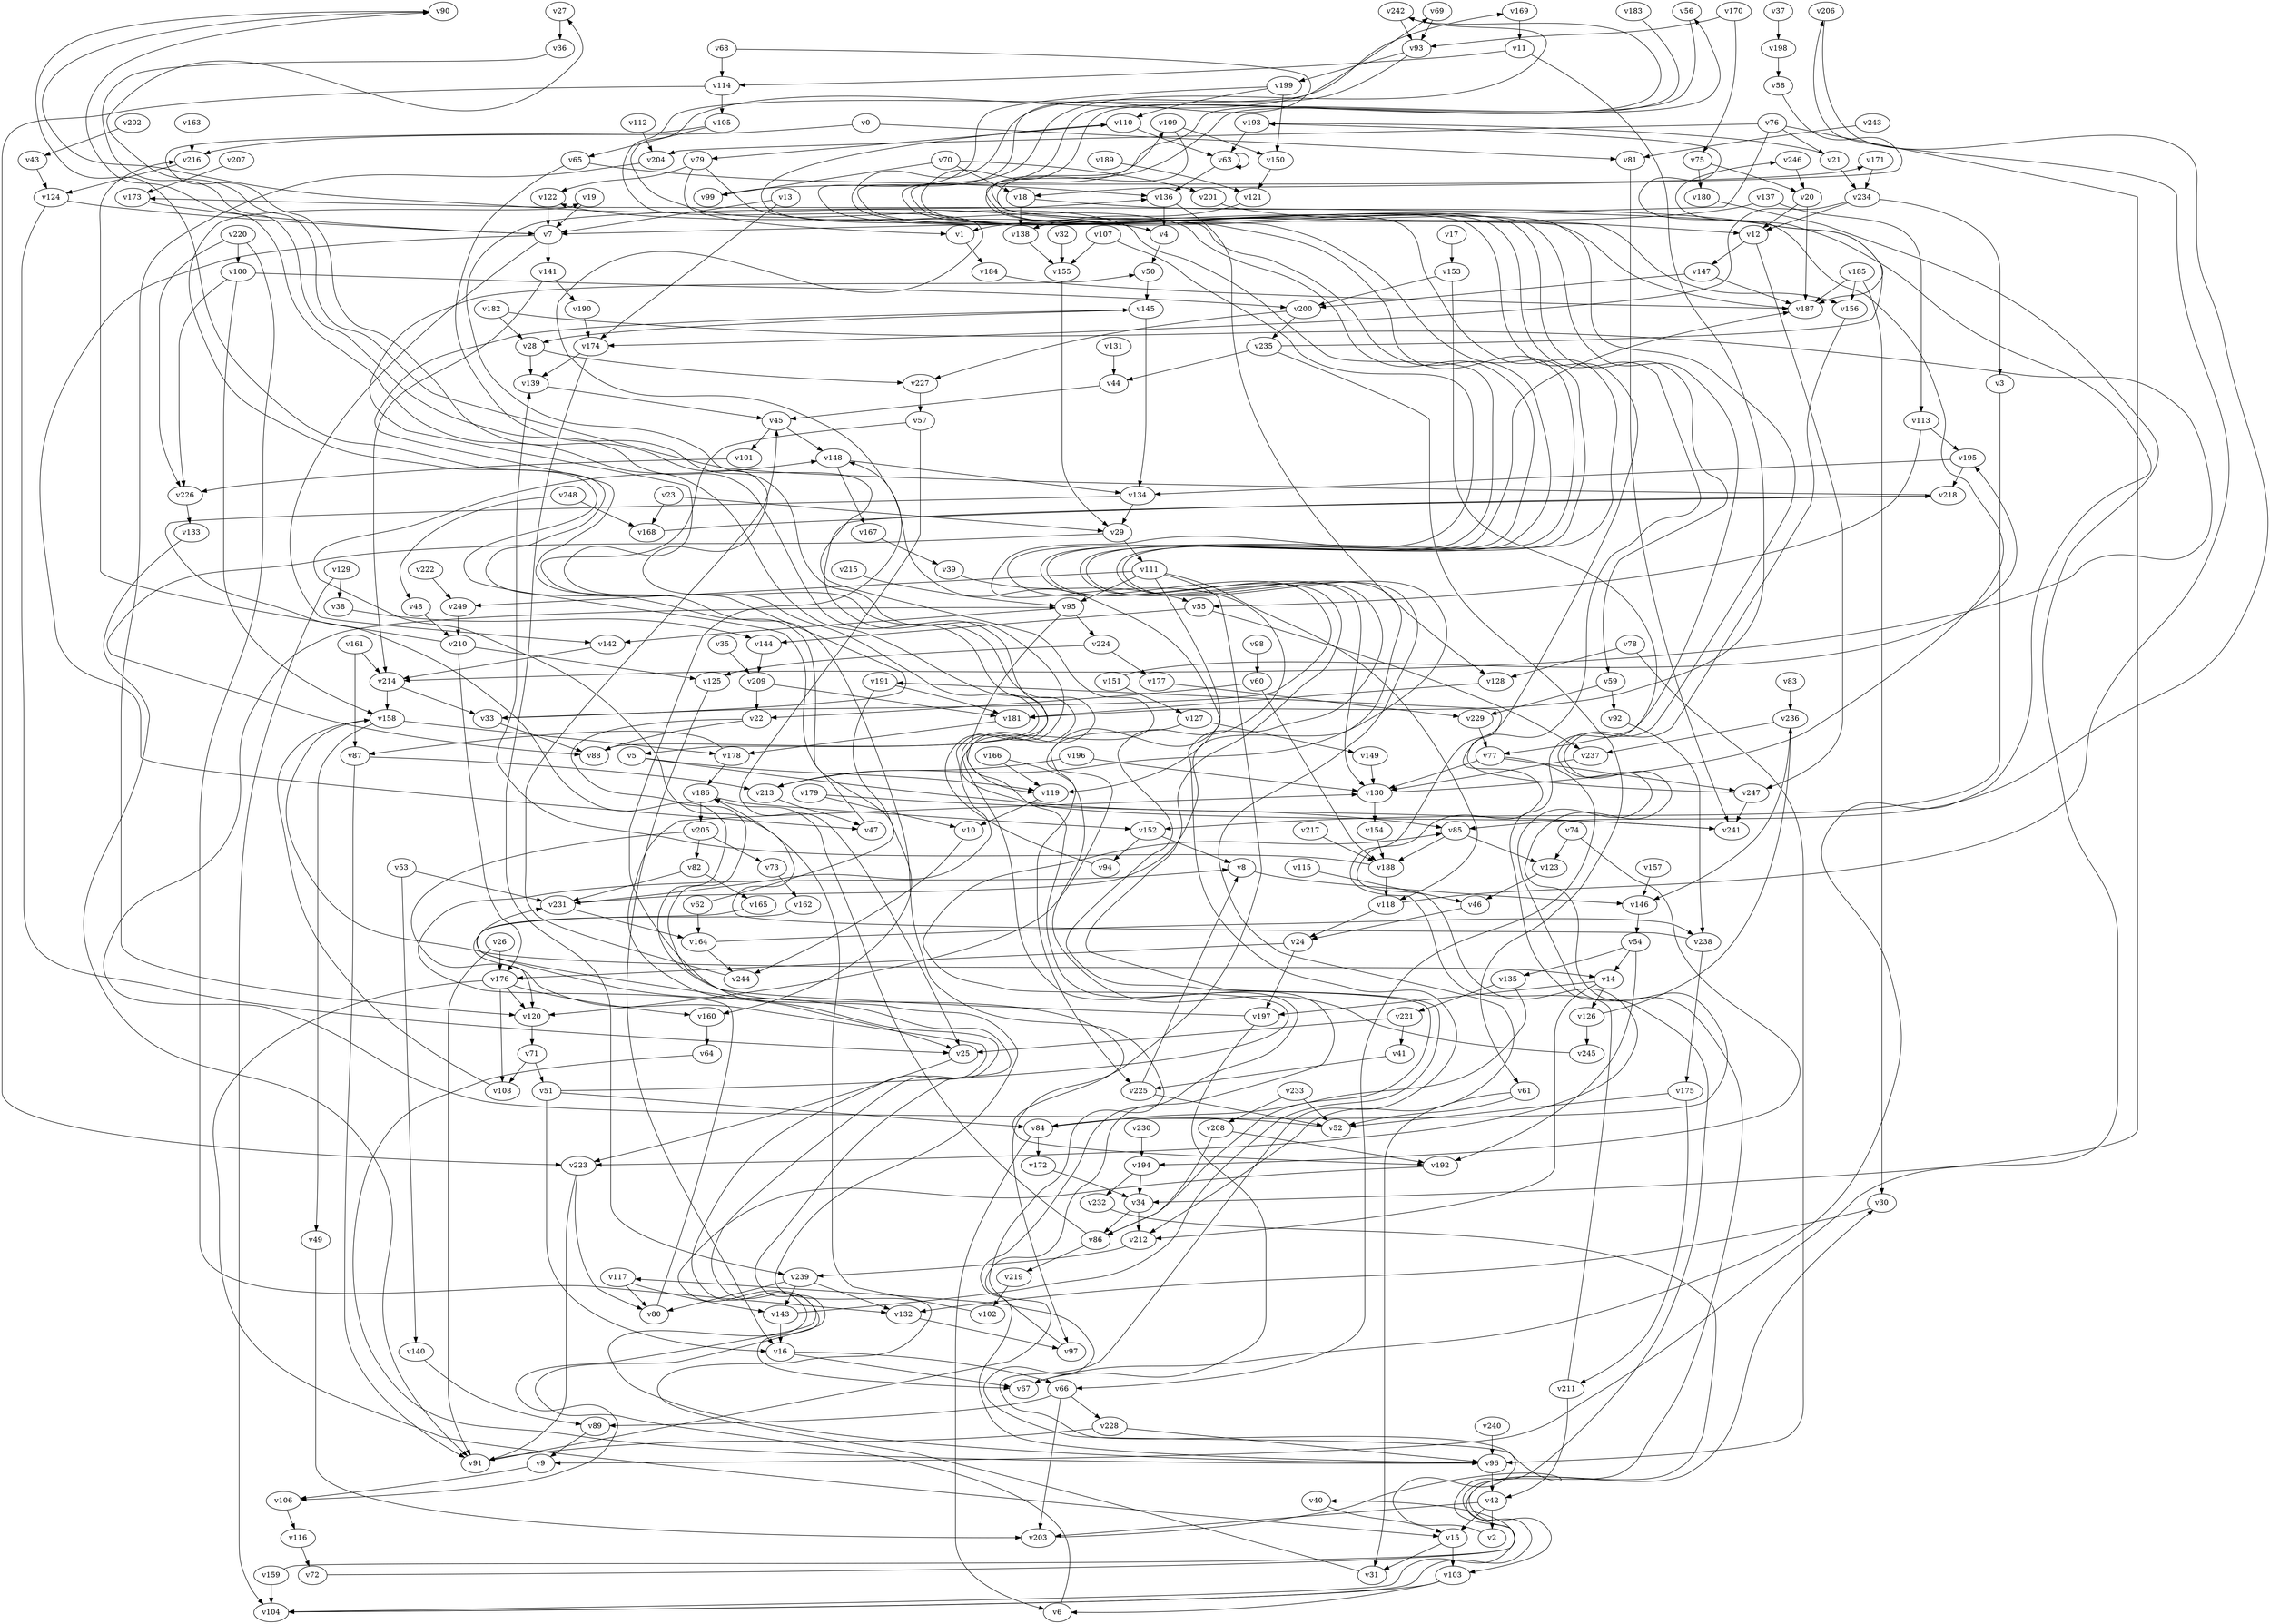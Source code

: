 // Benchmark game 361 - 250 vertices
// time_bound: 87
// targets: v150
digraph G {
    v0 [name="v0", player=1];
    v1 [name="v1", player=0];
    v2 [name="v2", player=0];
    v3 [name="v3", player=0];
    v4 [name="v4", player=1];
    v5 [name="v5", player=1];
    v6 [name="v6", player=1];
    v7 [name="v7", player=1];
    v8 [name="v8", player=0];
    v9 [name="v9", player=1];
    v10 [name="v10", player=0];
    v11 [name="v11", player=1];
    v12 [name="v12", player=1];
    v13 [name="v13", player=1];
    v14 [name="v14", player=1];
    v15 [name="v15", player=0];
    v16 [name="v16", player=0];
    v17 [name="v17", player=1];
    v18 [name="v18", player=1];
    v19 [name="v19", player=0];
    v20 [name="v20", player=0];
    v21 [name="v21", player=1];
    v22 [name="v22", player=1];
    v23 [name="v23", player=1];
    v24 [name="v24", player=1];
    v25 [name="v25", player=1];
    v26 [name="v26", player=1];
    v27 [name="v27", player=1];
    v28 [name="v28", player=0];
    v29 [name="v29", player=0];
    v30 [name="v30", player=1];
    v31 [name="v31", player=1];
    v32 [name="v32", player=1];
    v33 [name="v33", player=0];
    v34 [name="v34", player=1];
    v35 [name="v35", player=0];
    v36 [name="v36", player=1];
    v37 [name="v37", player=0];
    v38 [name="v38", player=1];
    v39 [name="v39", player=1];
    v40 [name="v40", player=0];
    v41 [name="v41", player=1];
    v42 [name="v42", player=0];
    v43 [name="v43", player=1];
    v44 [name="v44", player=1];
    v45 [name="v45", player=0];
    v46 [name="v46", player=1];
    v47 [name="v47", player=0];
    v48 [name="v48", player=0];
    v49 [name="v49", player=0];
    v50 [name="v50", player=0];
    v51 [name="v51", player=1];
    v52 [name="v52", player=0];
    v53 [name="v53", player=1];
    v54 [name="v54", player=1];
    v55 [name="v55", player=0];
    v56 [name="v56", player=0];
    v57 [name="v57", player=0];
    v58 [name="v58", player=1];
    v59 [name="v59", player=0];
    v60 [name="v60", player=1];
    v61 [name="v61", player=0];
    v62 [name="v62", player=0];
    v63 [name="v63", player=0];
    v64 [name="v64", player=1];
    v65 [name="v65", player=1];
    v66 [name="v66", player=1];
    v67 [name="v67", player=0];
    v68 [name="v68", player=0];
    v69 [name="v69", player=1];
    v70 [name="v70", player=1];
    v71 [name="v71", player=0];
    v72 [name="v72", player=1];
    v73 [name="v73", player=1];
    v74 [name="v74", player=0];
    v75 [name="v75", player=1];
    v76 [name="v76", player=0];
    v77 [name="v77", player=1];
    v78 [name="v78", player=0];
    v79 [name="v79", player=0];
    v80 [name="v80", player=1];
    v81 [name="v81", player=0];
    v82 [name="v82", player=0];
    v83 [name="v83", player=1];
    v84 [name="v84", player=1];
    v85 [name="v85", player=1];
    v86 [name="v86", player=1];
    v87 [name="v87", player=1];
    v88 [name="v88", player=0];
    v89 [name="v89", player=1];
    v90 [name="v90", player=0];
    v91 [name="v91", player=0];
    v92 [name="v92", player=0];
    v93 [name="v93", player=0];
    v94 [name="v94", player=1];
    v95 [name="v95", player=0];
    v96 [name="v96", player=1];
    v97 [name="v97", player=0];
    v98 [name="v98", player=0];
    v99 [name="v99", player=0];
    v100 [name="v100", player=0];
    v101 [name="v101", player=1];
    v102 [name="v102", player=1];
    v103 [name="v103", player=1];
    v104 [name="v104", player=1];
    v105 [name="v105", player=1];
    v106 [name="v106", player=1];
    v107 [name="v107", player=1];
    v108 [name="v108", player=1];
    v109 [name="v109", player=0];
    v110 [name="v110", player=1];
    v111 [name="v111", player=1];
    v112 [name="v112", player=1];
    v113 [name="v113", player=1];
    v114 [name="v114", player=1];
    v115 [name="v115", player=1];
    v116 [name="v116", player=0];
    v117 [name="v117", player=1];
    v118 [name="v118", player=1];
    v119 [name="v119", player=1];
    v120 [name="v120", player=1];
    v121 [name="v121", player=1];
    v122 [name="v122", player=1];
    v123 [name="v123", player=0];
    v124 [name="v124", player=0];
    v125 [name="v125", player=1];
    v126 [name="v126", player=1];
    v127 [name="v127", player=1];
    v128 [name="v128", player=0];
    v129 [name="v129", player=0];
    v130 [name="v130", player=0];
    v131 [name="v131", player=0];
    v132 [name="v132", player=0];
    v133 [name="v133", player=0];
    v134 [name="v134", player=0];
    v135 [name="v135", player=0];
    v136 [name="v136", player=0];
    v137 [name="v137", player=0];
    v138 [name="v138", player=0];
    v139 [name="v139", player=0];
    v140 [name="v140", player=0];
    v141 [name="v141", player=0];
    v142 [name="v142", player=0];
    v143 [name="v143", player=1];
    v144 [name="v144", player=0];
    v145 [name="v145", player=0];
    v146 [name="v146", player=1];
    v147 [name="v147", player=0];
    v148 [name="v148", player=1];
    v149 [name="v149", player=1];
    v150 [name="v150", player=0, target=1];
    v151 [name="v151", player=1];
    v152 [name="v152", player=0];
    v153 [name="v153", player=0];
    v154 [name="v154", player=1];
    v155 [name="v155", player=0];
    v156 [name="v156", player=0];
    v157 [name="v157", player=0];
    v158 [name="v158", player=0];
    v159 [name="v159", player=0];
    v160 [name="v160", player=0];
    v161 [name="v161", player=1];
    v162 [name="v162", player=1];
    v163 [name="v163", player=1];
    v164 [name="v164", player=1];
    v165 [name="v165", player=0];
    v166 [name="v166", player=0];
    v167 [name="v167", player=1];
    v168 [name="v168", player=0];
    v169 [name="v169", player=0];
    v170 [name="v170", player=1];
    v171 [name="v171", player=1];
    v172 [name="v172", player=1];
    v173 [name="v173", player=0];
    v174 [name="v174", player=1];
    v175 [name="v175", player=1];
    v176 [name="v176", player=1];
    v177 [name="v177", player=0];
    v178 [name="v178", player=0];
    v179 [name="v179", player=1];
    v180 [name="v180", player=1];
    v181 [name="v181", player=1];
    v182 [name="v182", player=1];
    v183 [name="v183", player=0];
    v184 [name="v184", player=0];
    v185 [name="v185", player=1];
    v186 [name="v186", player=1];
    v187 [name="v187", player=1];
    v188 [name="v188", player=1];
    v189 [name="v189", player=1];
    v190 [name="v190", player=1];
    v191 [name="v191", player=1];
    v192 [name="v192", player=0];
    v193 [name="v193", player=1];
    v194 [name="v194", player=0];
    v195 [name="v195", player=0];
    v196 [name="v196", player=1];
    v197 [name="v197", player=0];
    v198 [name="v198", player=0];
    v199 [name="v199", player=1];
    v200 [name="v200", player=0];
    v201 [name="v201", player=0];
    v202 [name="v202", player=0];
    v203 [name="v203", player=0];
    v204 [name="v204", player=0];
    v205 [name="v205", player=1];
    v206 [name="v206", player=1];
    v207 [name="v207", player=0];
    v208 [name="v208", player=0];
    v209 [name="v209", player=0];
    v210 [name="v210", player=1];
    v211 [name="v211", player=1];
    v212 [name="v212", player=1];
    v213 [name="v213", player=1];
    v214 [name="v214", player=0];
    v215 [name="v215", player=0];
    v216 [name="v216", player=0];
    v217 [name="v217", player=1];
    v218 [name="v218", player=0];
    v219 [name="v219", player=1];
    v220 [name="v220", player=0];
    v221 [name="v221", player=1];
    v222 [name="v222", player=0];
    v223 [name="v223", player=0];
    v224 [name="v224", player=1];
    v225 [name="v225", player=1];
    v226 [name="v226", player=0];
    v227 [name="v227", player=1];
    v228 [name="v228", player=1];
    v229 [name="v229", player=0];
    v230 [name="v230", player=1];
    v231 [name="v231", player=0];
    v232 [name="v232", player=1];
    v233 [name="v233", player=0];
    v234 [name="v234", player=1];
    v235 [name="v235", player=0];
    v236 [name="v236", player=0];
    v237 [name="v237", player=1];
    v238 [name="v238", player=0];
    v239 [name="v239", player=1];
    v240 [name="v240", player=1];
    v241 [name="v241", player=0];
    v242 [name="v242", player=1];
    v243 [name="v243", player=1];
    v244 [name="v244", player=0];
    v245 [name="v245", player=0];
    v246 [name="v246", player=1];
    v247 [name="v247", player=0];
    v248 [name="v248", player=1];
    v249 [name="v249", player=0];

    v0 -> v216;
    v1 -> v184;
    v2 -> v117 [constraint="t >= 2"];
    v3 -> v152;
    v4 -> v122 [constraint="t >= 5"];
    v5 -> v85 [constraint="t < 5"];
    v6 -> v231 [constraint="t < 9"];
    v7 -> v47 [constraint="t < 15"];
    v8 -> v146;
    v9 -> v106;
    v10 -> v244;
    v11 -> v181;
    v12 -> v147;
    v13 -> v7;
    v14 -> v197;
    v15 -> v31;
    v16 -> v66;
    v17 -> v153;
    v18 -> v187 [constraint="t mod 4 == 2"];
    v19 -> v7;
    v20 -> v187;
    v21 -> v193 [constraint="t mod 3 == 1"];
    v22 -> v25 [constraint="t >= 5"];
    v23 -> v29;
    v24 -> v176;
    v25 -> v223;
    v26 -> v91;
    v27 -> v36;
    v28 -> v139;
    v29 -> v88 [constraint="t < 13"];
    v30 -> v132;
    v31 -> v130 [constraint="t mod 3 == 1"];
    v32 -> v155;
    v33 -> v69 [constraint="t mod 4 == 1"];
    v34 -> v212;
    v35 -> v209;
    v36 -> v231 [constraint="t < 10"];
    v37 -> v198;
    v38 -> v144;
    v39 -> v55;
    v40 -> v15;
    v41 -> v225;
    v42 -> v2;
    v43 -> v124;
    v44 -> v45;
    v45 -> v101;
    v46 -> v24 [constraint="t >= 1"];
    v47 -> v90 [constraint="t < 15"];
    v48 -> v210;
    v49 -> v203;
    v50 -> v145;
    v51 -> v85 [constraint="t >= 3"];
    v52 -> v95 [constraint="t mod 3 == 0"];
    v53 -> v140;
    v54 -> v192;
    v55 -> v237;
    v56 -> v104 [constraint="t >= 3"];
    v57 -> v33 [constraint="t < 15"];
    v58 -> v18 [constraint="t mod 2 == 1"];
    v59 -> v229;
    v60 -> v22;
    v61 -> v52;
    v62 -> v19 [constraint="t < 14"];
    v63 -> v136;
    v64 -> v96 [constraint="t < 11"];
    v65 -> v96 [constraint="t >= 3"];
    v66 -> v228;
    v67 -> v246 [constraint="t >= 2"];
    v68 -> v213 [constraint="t >= 3"];
    v69 -> v93;
    v70 -> v201;
    v71 -> v108;
    v72 -> v30 [constraint="t >= 2"];
    v73 -> v162;
    v74 -> v194 [constraint="t mod 5 == 1"];
    v75 -> v180;
    v76 -> v21;
    v77 -> v66;
    v78 -> v96;
    v79 -> v130 [constraint="t mod 4 == 0"];
    v80 -> v8 [constraint="t < 13"];
    v81 -> v241;
    v82 -> v231;
    v83 -> v236;
    v84 -> v6;
    v85 -> v188;
    v86 -> v186;
    v87 -> v91;
    v88 -> v50 [constraint="t mod 4 == 1"];
    v89 -> v9;
    v90 -> v4 [constraint="t mod 3 == 0"];
    v91 -> v136 [constraint="t < 7"];
    v92 -> v238;
    v93 -> v212 [constraint="t < 13"];
    v94 -> v90 [constraint="t < 7"];
    v95 -> v119;
    v96 -> v42;
    v97 -> v145 [constraint="t < 5"];
    v98 -> v60;
    v99 -> v171 [constraint="t >= 5"];
    v100 -> v158;
    v101 -> v226;
    v102 -> v186;
    v103 -> v104;
    v104 -> v109 [constraint="t mod 4 == 3"];
    v105 -> v5 [constraint="t < 12"];
    v106 -> v116;
    v107 -> v86 [constraint="t >= 1"];
    v108 -> v158 [constraint="t mod 5 == 0"];
    v109 -> v156 [constraint="t >= 4"];
    v110 -> v79;
    v111 -> v95;
    v112 -> v204;
    v113 -> v195;
    v114 -> v105;
    v115 -> v46;
    v116 -> v72;
    v117 -> v143;
    v118 -> v206 [constraint="t < 5"];
    v119 -> v10;
    v120 -> v71;
    v121 -> v138;
    v122 -> v7;
    v123 -> v46;
    v124 -> v25;
    v125 -> v16;
    v126 -> v236 [constraint="t >= 1"];
    v127 -> v120;
    v128 -> v181;
    v129 -> v104;
    v130 -> v193 [constraint="t < 9"];
    v131 -> v44;
    v132 -> v97;
    v133 -> v91 [constraint="t < 13"];
    v134 -> v192 [constraint="t < 10"];
    v135 -> v84;
    v136 -> v128;
    v137 -> v113;
    v138 -> v155;
    v139 -> v45;
    v140 -> v89;
    v141 -> v214;
    v142 -> v214;
    v143 -> v187 [constraint="t < 12"];
    v144 -> v209;
    v145 -> v134;
    v146 -> v54;
    v147 -> v200;
    v148 -> v134;
    v149 -> v130;
    v150 -> v121;
    v151 -> v195 [constraint="t mod 4 == 0"];
    v152 -> v94;
    v153 -> v77;
    v154 -> v188;
    v155 -> v29;
    v156 -> v84 [constraint="t < 13"];
    v157 -> v146;
    v158 -> v14 [constraint="t < 12"];
    v159 -> v40 [constraint="t < 11"];
    v160 -> v64;
    v161 -> v214;
    v162 -> v106 [constraint="t mod 2 == 1"];
    v163 -> v216;
    v164 -> v238 [constraint="t mod 5 == 4"];
    v165 -> v120 [constraint="t >= 1"];
    v166 -> v119;
    v167 -> v39;
    v168 -> v218 [constraint="t < 7"];
    v169 -> v11;
    v170 -> v75;
    v171 -> v234;
    v172 -> v34;
    v173 -> v7;
    v174 -> v239;
    v175 -> v211;
    v176 -> v15 [constraint="t >= 3"];
    v177 -> v229;
    v178 -> v87 [constraint="t mod 5 == 4"];
    v179 -> v241;
    v180 -> v9 [constraint="t mod 4 == 2"];
    v181 -> v178;
    v182 -> v214 [constraint="t >= 2"];
    v183 -> v59 [constraint="t >= 5"];
    v184 -> v187;
    v185 -> v156;
    v186 -> v152;
    v187 -> v56 [constraint="t >= 1"];
    v188 -> v118;
    v189 -> v121;
    v190 -> v174;
    v191 -> v181;
    v192 -> v96 [constraint="t >= 1"];
    v193 -> v63;
    v194 -> v34;
    v195 -> v218;
    v196 -> v130;
    v197 -> v67;
    v198 -> v58;
    v199 -> v231 [constraint="t >= 5"];
    v200 -> v227;
    v201 -> v12;
    v202 -> v43;
    v203 -> v110 [constraint="t >= 2"];
    v204 -> v120;
    v205 -> v67 [constraint="t < 13"];
    v206 -> v85 [constraint="t >= 5"];
    v207 -> v173;
    v208 -> v192;
    v209 -> v22;
    v210 -> v125;
    v211 -> v242 [constraint="t mod 4 == 0"];
    v212 -> v239;
    v213 -> v47;
    v214 -> v33;
    v215 -> v95;
    v216 -> v124;
    v217 -> v188;
    v218 -> v27 [constraint="t mod 2 == 0"];
    v219 -> v102;
    v220 -> v226;
    v221 -> v41;
    v222 -> v249;
    v223 -> v91;
    v224 -> v177;
    v225 -> v8;
    v226 -> v133;
    v227 -> v57;
    v228 -> v91;
    v229 -> v77;
    v230 -> v194;
    v231 -> v164;
    v232 -> v103 [constraint="t < 6"];
    v233 -> v208;
    v234 -> v174 [constraint="t >= 5"];
    v235 -> v173 [constraint="t >= 5"];
    v236 -> v146;
    v237 -> v130;
    v238 -> v148 [constraint="t mod 5 == 1"];
    v239 -> v143;
    v240 -> v96;
    v241 -> v218 [constraint="t mod 4 == 3"];
    v242 -> v223 [constraint="t mod 5 == 3"];
    v243 -> v81;
    v244 -> v45;
    v245 -> v169 [constraint="t mod 2 == 1"];
    v246 -> v20;
    v247 -> v191 [constraint="t >= 4"];
    v248 -> v48;
    v249 -> v210;
    v233 -> v52;
    v77 -> v130;
    v186 -> v205;
    v93 -> v199;
    v199 -> v150;
    v105 -> v65;
    v24 -> v197;
    v68 -> v114;
    v130 -> v154;
    v200 -> v235;
    v14 -> v212;
    v211 -> v42;
    v208 -> v86;
    v117 -> v80;
    v220 -> v132;
    v236 -> v237;
    v179 -> v10;
    v166 -> v225;
    v242 -> v93;
    v33 -> v88;
    v210 -> v176;
    v170 -> v93;
    v196 -> v213;
    v76 -> v204;
    v127 -> v149;
    v29 -> v111;
    v158 -> v178;
    v248 -> v168;
    v164 -> v244;
    v59 -> v92;
    v238 -> v175;
    v87 -> v213;
    v74 -> v123;
    v55 -> v144;
    v66 -> v89;
    v21 -> v234;
    v113 -> v55;
    v224 -> v125;
    v175 -> v52;
    v228 -> v96;
    v28 -> v227;
    v234 -> v3;
    v11 -> v114;
    v210 -> v216;
    v205 -> v73;
    v126 -> v245;
    v148 -> v167;
    v197 -> v148;
    v4 -> v50;
    v12 -> v247;
    v247 -> v241;
    v143 -> v16;
    v42 -> v15;
    v54 -> v135;
    v51 -> v84;
    v76 -> v7;
    v107 -> v155;
    v176 -> v120;
    v191 -> v160;
    v79 -> v1;
    v141 -> v190;
    v61 -> v31;
    v100 -> v226;
    v62 -> v164;
    v78 -> v128;
    v118 -> v24;
    v95 -> v224;
    v176 -> v108;
    v174 -> v139;
    v199 -> v110;
    v182 -> v28;
    v234 -> v12;
    v153 -> v200;
    v22 -> v88;
    v111 -> v249;
    v145 -> v28;
    v76 -> v34;
    v221 -> v25;
    v60 -> v188;
    v54 -> v14;
    v66 -> v203;
    v111 -> v97;
    v84 -> v172;
    v159 -> v104;
    v194 -> v232;
    v111 -> v118;
    v79 -> v122;
    v220 -> v100;
    v23 -> v168;
    v214 -> v158;
    v26 -> v176;
    v75 -> v20;
    v136 -> v4;
    v16 -> v67;
    v114 -> v223;
    v158 -> v49;
    v135 -> v221;
    v124 -> v7;
    v109 -> v150;
    v239 -> v80;
    v51 -> v16;
    v110 -> v63;
    v185 -> v187;
    v152 -> v8;
    v176 -> v160;
    v195 -> v134;
    v178 -> v186;
    v85 -> v123;
    v71 -> v51;
    v205 -> v82;
    v0 -> v81;
    v223 -> v80;
    v45 -> v148;
    v7 -> v141;
    v134 -> v29;
    v13 -> v174;
    v209 -> v181;
    v185 -> v30;
    v129 -> v38;
    v34 -> v86;
    v235 -> v44;
    v147 -> v187;
    v5 -> v119;
    v103 -> v6;
    v100 -> v200;
    v15 -> v103;
    v225 -> v52;
    v65 -> v136;
    v188 -> v139;
    v42 -> v203;
    v18 -> v138;
    v7 -> v142;
    v57 -> v25;
    v86 -> v219;
    v239 -> v132;
    v235 -> v61;
    v63 -> v63;
    v53 -> v231;
    v161 -> v87;
    v70 -> v18;
    v82 -> v165;
    v77 -> v247;
    v20 -> v12;
    v70 -> v99;
    v151 -> v127;
    v95 -> v142;
    v111 -> v119;
    v137 -> v1;
    v14 -> v126;
}

